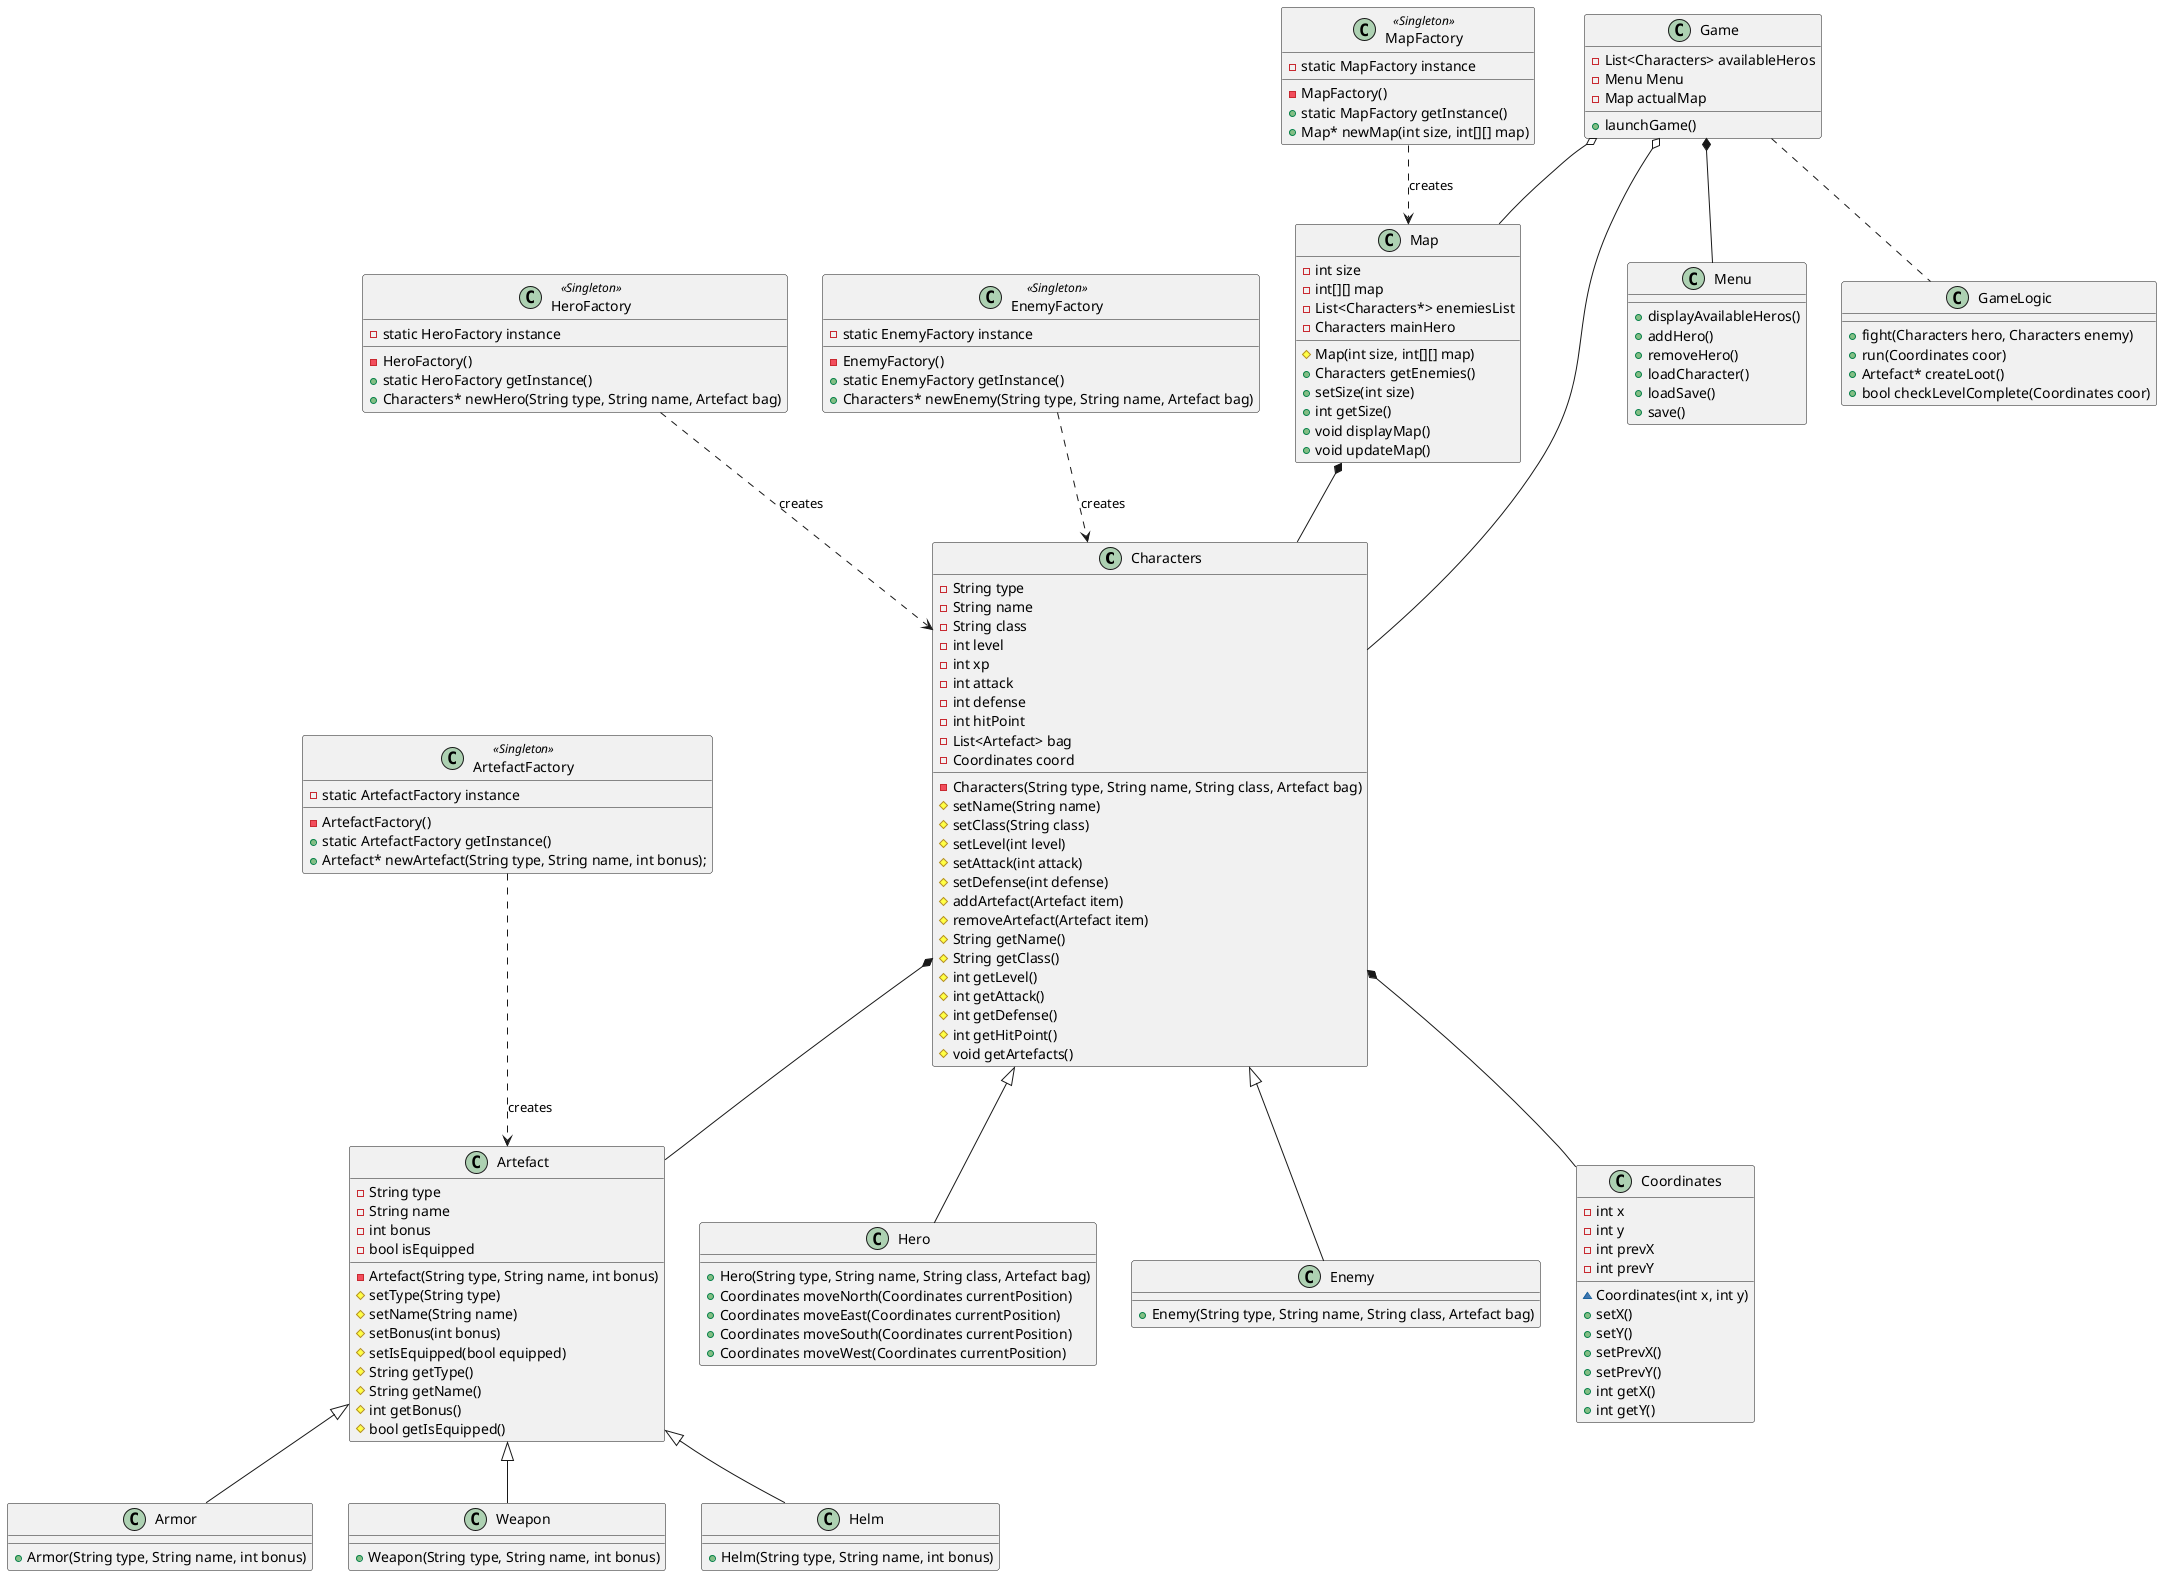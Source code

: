 @startuml

Characters <|-- Hero
Characters <|-- Enemy
Artefact <|-- Armor
Artefact <|-- Weapon
Artefact <|-- Helm
Characters *-- Artefact
Characters *-- Coordinates
HeroFactory ..> Characters : creates
EnemyFactory ..> Characters : creates
ArtefactFactory ..> Artefact : creates
MapFactory ..> Map : creates
Map *-- Characters
Game o-- Characters
Game o-- Map
Game *-- Menu
Game .. GameLogic

class HeroFactory <<Singleton>> {
  -static HeroFactory instance
  -HeroFactory()
  +static HeroFactory getInstance()
  +Characters* newHero(String type, String name, Artefact bag)
}

class EnemyFactory <<Singleton>> {
  -static EnemyFactory instance
  -EnemyFactory()
  +static EnemyFactory getInstance()
  +Characters* newEnemy(String type, String name, Artefact bag)
}

class ArtefactFactory <<Singleton>> {
  -static ArtefactFactory instance
  -ArtefactFactory()
  +static ArtefactFactory getInstance()
  +Artefact* newArtefact(String type, String name, int bonus);
}

class MapFactory <<Singleton>> {
  -static MapFactory instance
  -MapFactory()
  +static MapFactory getInstance()
  +Map* newMap(int size, int[][] map)
}

class Artefact {
  -String type
  -String name
  -int bonus
  -bool isEquipped
  -Artefact(String type, String name, int bonus)
  #setType(String type)
  #setName(String name)
  #setBonus(int bonus)
  #setIsEquipped(bool equipped)
  #String getType()
  #String getName()
  #int getBonus()
  #bool getIsEquipped()
}

class Weapon {
  +Weapon(String type, String name, int bonus)
}

class Armor {
  +Armor(String type, String name, int bonus)
}

class Helm {
  +Helm(String type, String name, int bonus)
}

class Coordinates {
  -int x
  -int y
  -int prevX
  -int prevY
  ~Coordinates(int x, int y)
  +setX()
  +setY()
  +setPrevX()
  +setPrevY()
  +int getX()
  +int getY()
}

class Characters {
  -String type
  -String name
  -String class
  -int level
  -int xp
  -int attack
  -int defense
  -int hitPoint
  -List<Artefact> bag
  -Coordinates coord
  -Characters(String type, String name, String class, Artefact bag)
  #setName(String name)
  #setClass(String class)
  #setLevel(int level)
  #setAttack(int attack)
  #setDefense(int defense)
  #addArtefact(Artefact item)
  #removeArtefact(Artefact item)
  #String getName()
  #String getClass()
  #int getLevel()
  #int getAttack()
  #int getDefense()
  #int getHitPoint()
  #void getArtefacts()
}

class Hero {
  +Hero(String type, String name, String class, Artefact bag)
  +Coordinates moveNorth(Coordinates currentPosition)
  +Coordinates moveEast(Coordinates currentPosition)
  +Coordinates moveSouth(Coordinates currentPosition)
  +Coordinates moveWest(Coordinates currentPosition)
}

class Enemy {
  +Enemy(String type, String name, String class, Artefact bag)
}

class Map {
  -int size
  -int[][] map
  -List<Characters*> enemiesList
  -Characters mainHero
  #Map(int size, int[][] map)
  +Characters getEnemies()
  +setSize(int size)
  +int getSize()
  +void displayMap()
  +void updateMap()
}

class Game {
  -List<Characters> availableHeros
  -Menu Menu
  -Map actualMap
  +launchGame()
}

class Menu {
  +displayAvailableHeros()
  +addHero()
  +removeHero()
  +loadCharacter()
  +loadSave()
  +save()
}

class GameLogic {
  +fight(Characters hero, Characters enemy)
  +run(Coordinates coor)
  +Artefact* createLoot()
  +bool checkLevelComplete(Coordinates coor)
}

@enduml